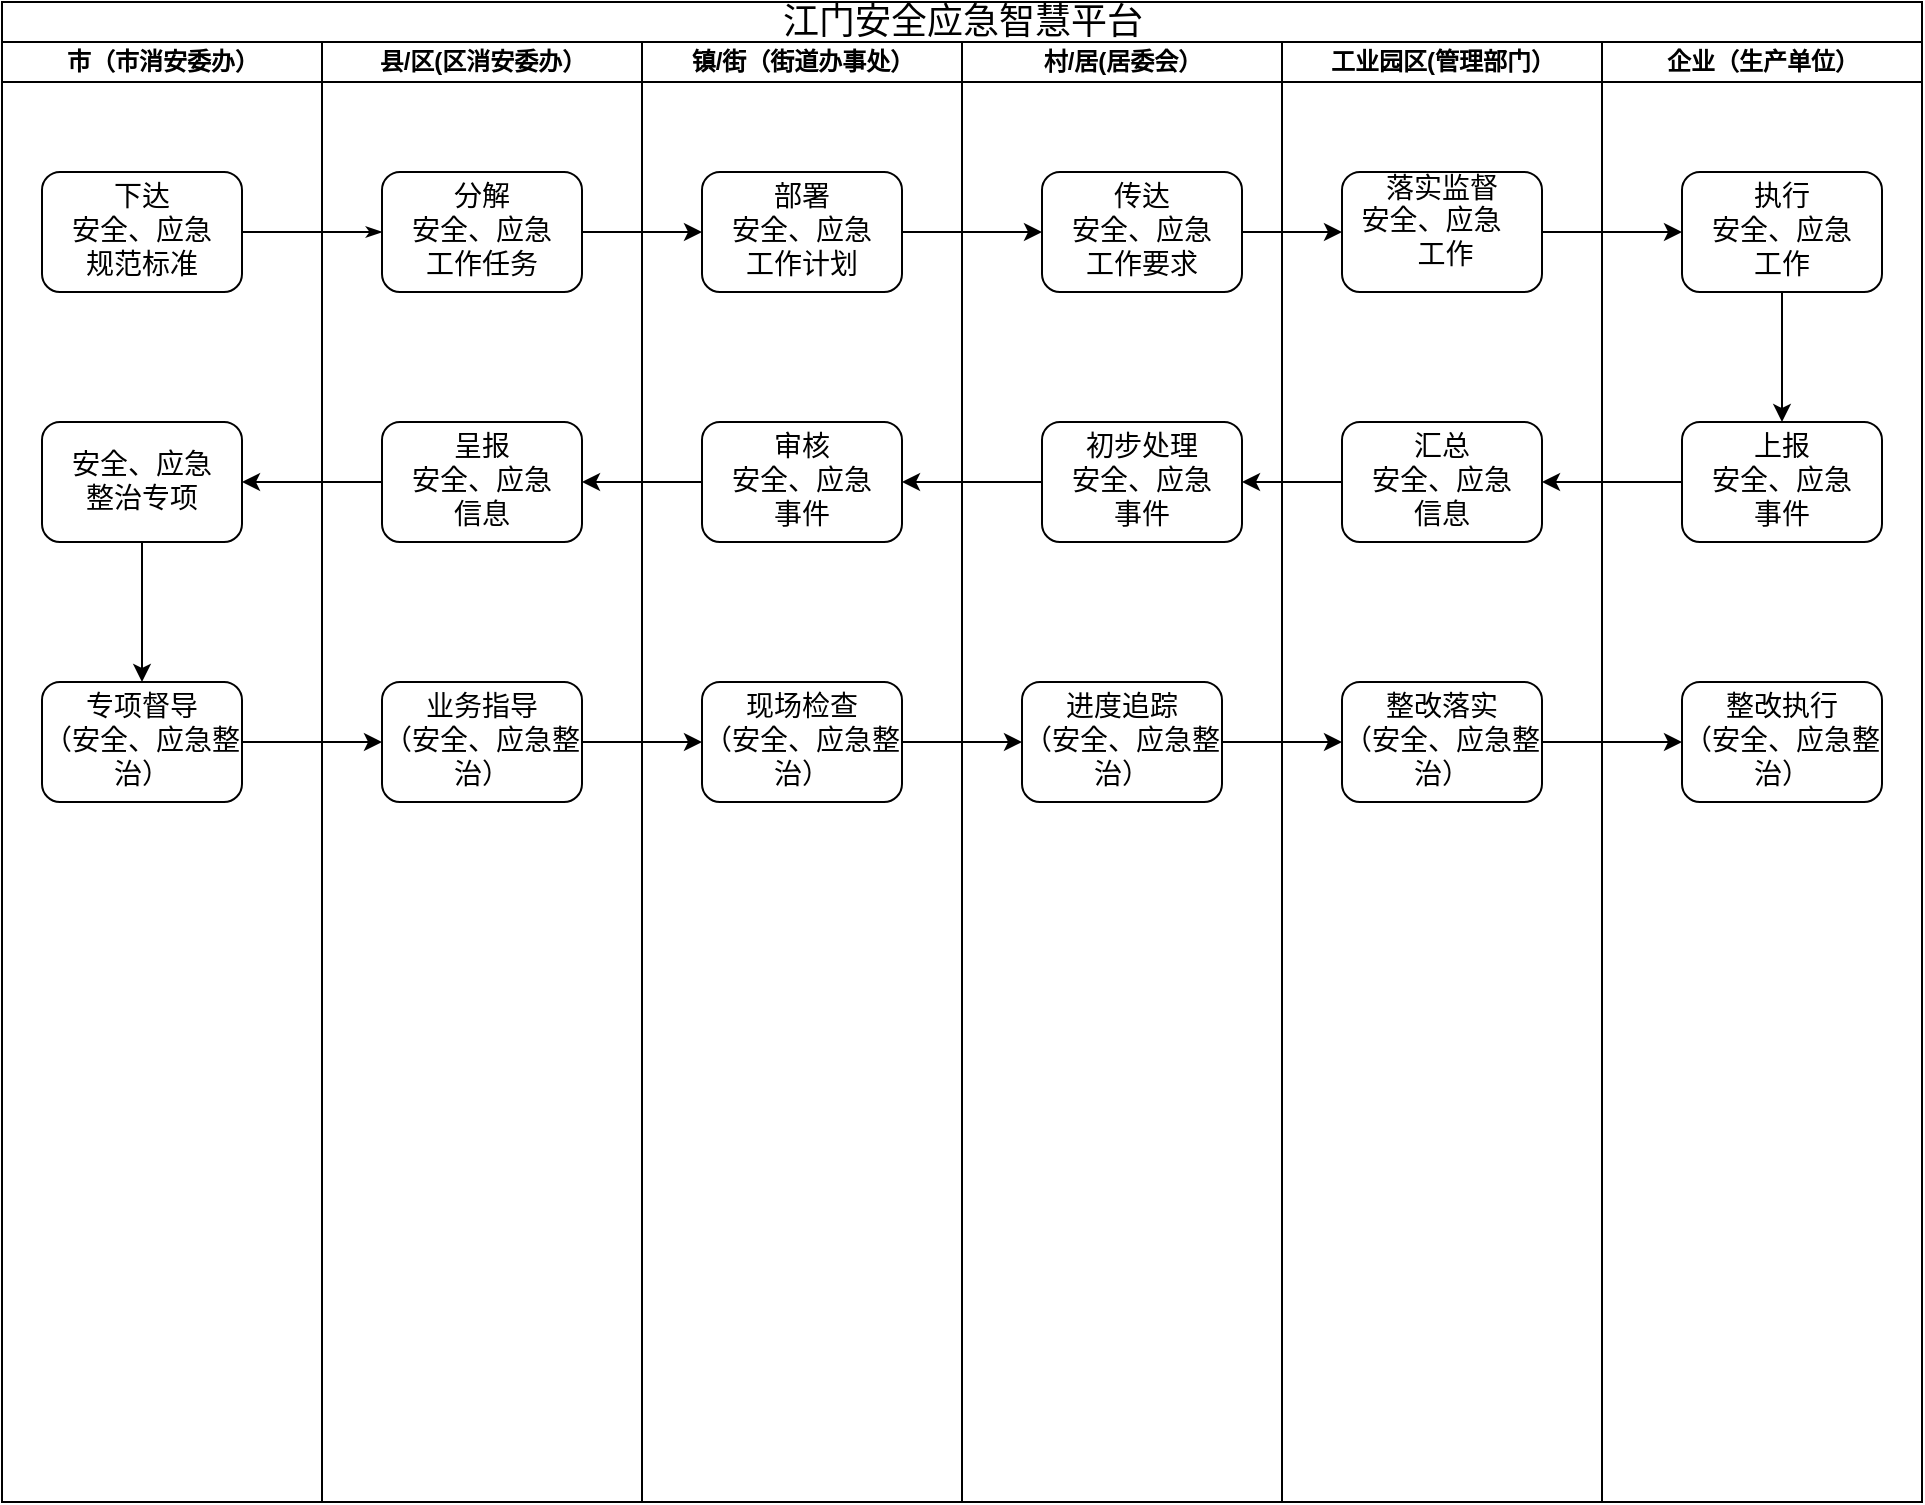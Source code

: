 <mxfile version="27.0.1">
  <diagram name="Page-1" id="74e2e168-ea6b-b213-b513-2b3c1d86103e">
    <mxGraphModel dx="1273" dy="578" grid="1" gridSize="10" guides="1" tooltips="1" connect="1" arrows="1" fold="1" page="1" pageScale="1" pageWidth="1100" pageHeight="850" background="none" math="0" shadow="0">
      <root>
        <mxCell id="0" />
        <mxCell id="1" parent="0" />
        <mxCell id="77e6c97f196da883-1" value="&lt;font face=&quot;Times New Roman&quot; style=&quot;font-size: 18px; font-weight: normal;&quot;&gt;江门安全应急智慧平台&lt;/font&gt;" style="swimlane;html=1;childLayout=stackLayout;startSize=20;rounded=0;shadow=0;labelBackgroundColor=none;strokeWidth=1;fontFamily=Verdana;fontSize=8;align=center;" parent="1" vertex="1">
          <mxGeometry x="70" y="100" width="960" height="750" as="geometry" />
        </mxCell>
        <mxCell id="77e6c97f196da883-26" style="edgeStyle=orthogonalEdgeStyle;rounded=1;html=1;labelBackgroundColor=none;startArrow=none;startFill=0;startSize=5;endArrow=classicThin;endFill=1;endSize=5;jettySize=auto;orthogonalLoop=1;strokeWidth=1;fontFamily=Verdana;fontSize=8;entryX=0;entryY=0.5;entryDx=0;entryDy=0;" parent="77e6c97f196da883-1" source="77e6c97f196da883-8" target="hTQ10OIUW5cgXEyrb2d9-1" edge="1">
          <mxGeometry relative="1" as="geometry">
            <mxPoint x="190" y="115" as="targetPoint" />
          </mxGeometry>
        </mxCell>
        <mxCell id="77e6c97f196da883-2" value="市（市消安委办）" style="swimlane;html=1;startSize=20;" parent="77e6c97f196da883-1" vertex="1">
          <mxGeometry y="20" width="160" height="730" as="geometry" />
        </mxCell>
        <mxCell id="77e6c97f196da883-8" value="&lt;font face=&quot;Times New Roman&quot; style=&quot;font-size: 14px;&quot;&gt;下达&lt;/font&gt;&lt;div&gt;&lt;font face=&quot;Times New Roman&quot; style=&quot;font-size: 14px;&quot;&gt;安全、应急&lt;/font&gt;&lt;/div&gt;&lt;div&gt;&lt;font face=&quot;Times New Roman&quot; style=&quot;font-size: 14px;&quot;&gt;规范标准&lt;/font&gt;&lt;/div&gt;" style="rounded=1;whiteSpace=wrap;html=1;shadow=0;labelBackgroundColor=none;strokeWidth=1;fontFamily=Verdana;fontSize=8;align=center;" parent="77e6c97f196da883-2" vertex="1">
          <mxGeometry x="20" y="65" width="100" height="60" as="geometry" />
        </mxCell>
        <mxCell id="hTQ10OIUW5cgXEyrb2d9-39" value="" style="edgeStyle=orthogonalEdgeStyle;rounded=0;orthogonalLoop=1;jettySize=auto;html=1;" edge="1" parent="77e6c97f196da883-2" source="hTQ10OIUW5cgXEyrb2d9-32" target="hTQ10OIUW5cgXEyrb2d9-38">
          <mxGeometry relative="1" as="geometry" />
        </mxCell>
        <mxCell id="hTQ10OIUW5cgXEyrb2d9-32" value="&lt;font face=&quot;Times New Roman&quot;&gt;&lt;span style=&quot;font-size: 14px;&quot;&gt;安全、应急&lt;/span&gt;&lt;/font&gt;&lt;div&gt;&lt;font face=&quot;Times New Roman&quot;&gt;&lt;span style=&quot;font-size: 14px;&quot;&gt;整治专项&lt;/span&gt;&lt;/font&gt;&lt;/div&gt;" style="rounded=1;whiteSpace=wrap;html=1;shadow=0;labelBackgroundColor=none;strokeWidth=1;fontFamily=Verdana;fontSize=8;align=center;" vertex="1" parent="77e6c97f196da883-2">
          <mxGeometry x="20" y="190" width="100" height="60" as="geometry" />
        </mxCell>
        <mxCell id="hTQ10OIUW5cgXEyrb2d9-38" value="&lt;font face=&quot;Times New Roman&quot;&gt;&lt;span style=&quot;font-size: 14px;&quot;&gt;专项督导&lt;br&gt;（安全、应急整治）&lt;/span&gt;&lt;/font&gt;" style="rounded=1;whiteSpace=wrap;html=1;shadow=0;labelBackgroundColor=none;strokeWidth=1;fontFamily=Verdana;fontSize=8;align=center;" vertex="1" parent="77e6c97f196da883-2">
          <mxGeometry x="20" y="320" width="100" height="60" as="geometry" />
        </mxCell>
        <mxCell id="77e6c97f196da883-3" value="县/区(区消安委办）" style="swimlane;html=1;startSize=20;" parent="77e6c97f196da883-1" vertex="1">
          <mxGeometry x="160" y="20" width="160" height="730" as="geometry">
            <mxRectangle x="160" y="20" width="40" height="730" as="alternateBounds" />
          </mxGeometry>
        </mxCell>
        <mxCell id="hTQ10OIUW5cgXEyrb2d9-1" value="&lt;font face=&quot;Times New Roman&quot;&gt;&lt;span style=&quot;font-size: 14px;&quot;&gt;分解&lt;/span&gt;&lt;/font&gt;&lt;div&gt;&lt;font face=&quot;Times New Roman&quot;&gt;&lt;span style=&quot;font-size: 14px;&quot;&gt;安全、应急&lt;/span&gt;&lt;/font&gt;&lt;/div&gt;&lt;div&gt;&lt;font face=&quot;Times New Roman&quot;&gt;&lt;span style=&quot;font-size: 14px;&quot;&gt;工作任务&lt;/span&gt;&lt;/font&gt;&lt;/div&gt;" style="rounded=1;whiteSpace=wrap;html=1;shadow=0;labelBackgroundColor=none;strokeWidth=1;fontFamily=Verdana;fontSize=8;align=center;" vertex="1" parent="77e6c97f196da883-3">
          <mxGeometry x="30" y="65" width="100" height="60" as="geometry" />
        </mxCell>
        <mxCell id="hTQ10OIUW5cgXEyrb2d9-29" value="&lt;font face=&quot;Times New Roman&quot;&gt;&lt;span style=&quot;font-size: 14px;&quot;&gt;呈报&lt;/span&gt;&lt;/font&gt;&lt;br&gt;&lt;div&gt;&lt;font face=&quot;Times New Roman&quot;&gt;&lt;span style=&quot;font-size: 14px;&quot;&gt;安全、应急&lt;/span&gt;&lt;/font&gt;&lt;/div&gt;&lt;div&gt;&lt;font face=&quot;Times New Roman&quot;&gt;&lt;span style=&quot;font-size: 14px;&quot;&gt;信息&lt;/span&gt;&lt;/font&gt;&lt;/div&gt;" style="rounded=1;whiteSpace=wrap;html=1;shadow=0;labelBackgroundColor=none;strokeWidth=1;fontFamily=Verdana;fontSize=8;align=center;" vertex="1" parent="77e6c97f196da883-3">
          <mxGeometry x="30" y="190" width="100" height="60" as="geometry" />
        </mxCell>
        <mxCell id="hTQ10OIUW5cgXEyrb2d9-40" value="&lt;font face=&quot;Times New Roman&quot;&gt;&lt;span style=&quot;font-size: 14px;&quot;&gt;业务指导&lt;br&gt;（安全、应急整治）&lt;/span&gt;&lt;/font&gt;" style="rounded=1;whiteSpace=wrap;html=1;shadow=0;labelBackgroundColor=none;strokeWidth=1;fontFamily=Verdana;fontSize=8;align=center;" vertex="1" parent="77e6c97f196da883-3">
          <mxGeometry x="30" y="320" width="100" height="60" as="geometry" />
        </mxCell>
        <mxCell id="77e6c97f196da883-4" value="镇/街（街道办事处）" style="swimlane;html=1;startSize=20;" parent="77e6c97f196da883-1" vertex="1">
          <mxGeometry x="320" y="20" width="160" height="730" as="geometry" />
        </mxCell>
        <mxCell id="hTQ10OIUW5cgXEyrb2d9-3" value="&lt;font face=&quot;Times New Roman&quot;&gt;&lt;span style=&quot;font-size: 14px;&quot;&gt;部署&lt;/span&gt;&lt;/font&gt;&lt;br&gt;&lt;div&gt;&lt;font face=&quot;Times New Roman&quot;&gt;&lt;span style=&quot;font-size: 14px;&quot;&gt;安全、应急&lt;/span&gt;&lt;/font&gt;&lt;/div&gt;&lt;div&gt;&lt;font face=&quot;Times New Roman&quot;&gt;&lt;span style=&quot;font-size: 14px;&quot;&gt;工作计划&lt;/span&gt;&lt;/font&gt;&lt;/div&gt;" style="rounded=1;whiteSpace=wrap;html=1;shadow=0;labelBackgroundColor=none;strokeWidth=1;fontFamily=Verdana;fontSize=8;align=center;" vertex="1" parent="77e6c97f196da883-4">
          <mxGeometry x="30" y="65" width="100" height="60" as="geometry" />
        </mxCell>
        <mxCell id="hTQ10OIUW5cgXEyrb2d9-17" value="&lt;font face=&quot;Times New Roman&quot;&gt;&lt;span style=&quot;font-size: 14px;&quot;&gt;审核&lt;/span&gt;&lt;/font&gt;&lt;br&gt;&lt;div&gt;&lt;font face=&quot;Times New Roman&quot;&gt;&lt;span style=&quot;font-size: 14px;&quot;&gt;安全、应急&lt;/span&gt;&lt;/font&gt;&lt;/div&gt;&lt;div&gt;&lt;font face=&quot;Times New Roman&quot;&gt;&lt;span style=&quot;font-size: 14px;&quot;&gt;事件&lt;/span&gt;&lt;/font&gt;&lt;/div&gt;" style="rounded=1;whiteSpace=wrap;html=1;shadow=0;labelBackgroundColor=none;strokeWidth=1;fontFamily=Verdana;fontSize=8;align=center;" vertex="1" parent="77e6c97f196da883-4">
          <mxGeometry x="30" y="190" width="100" height="60" as="geometry" />
        </mxCell>
        <mxCell id="hTQ10OIUW5cgXEyrb2d9-42" value="&lt;font face=&quot;Times New Roman&quot;&gt;&lt;span style=&quot;font-size: 14px;&quot;&gt;现场检查&lt;br&gt;（安全、应急整治）&lt;/span&gt;&lt;/font&gt;" style="rounded=1;whiteSpace=wrap;html=1;shadow=0;labelBackgroundColor=none;strokeWidth=1;fontFamily=Verdana;fontSize=8;align=center;" vertex="1" parent="77e6c97f196da883-4">
          <mxGeometry x="30" y="320" width="100" height="60" as="geometry" />
        </mxCell>
        <mxCell id="77e6c97f196da883-5" value="村/居(居委会）" style="swimlane;html=1;startSize=20;" parent="77e6c97f196da883-1" vertex="1">
          <mxGeometry x="480" y="20" width="160" height="730" as="geometry" />
        </mxCell>
        <mxCell id="hTQ10OIUW5cgXEyrb2d9-5" value="&lt;font face=&quot;Times New Roman&quot;&gt;&lt;span style=&quot;font-size: 14px;&quot;&gt;传达&lt;/span&gt;&lt;/font&gt;&lt;br&gt;&lt;div&gt;&lt;font face=&quot;Times New Roman&quot;&gt;&lt;span style=&quot;font-size: 14px;&quot;&gt;安全、应急&lt;/span&gt;&lt;/font&gt;&lt;/div&gt;&lt;div&gt;&lt;font face=&quot;Times New Roman&quot;&gt;&lt;span style=&quot;font-size: 14px;&quot;&gt;工作要求&lt;/span&gt;&lt;/font&gt;&lt;/div&gt;" style="rounded=1;whiteSpace=wrap;html=1;shadow=0;labelBackgroundColor=none;strokeWidth=1;fontFamily=Verdana;fontSize=8;align=center;" vertex="1" parent="77e6c97f196da883-5">
          <mxGeometry x="40" y="65" width="100" height="60" as="geometry" />
        </mxCell>
        <mxCell id="hTQ10OIUW5cgXEyrb2d9-15" value="&lt;font face=&quot;Times New Roman&quot;&gt;&lt;span style=&quot;font-size: 14px;&quot;&gt;初步处理&lt;/span&gt;&lt;/font&gt;&lt;br&gt;&lt;div&gt;&lt;font face=&quot;Times New Roman&quot;&gt;&lt;span style=&quot;font-size: 14px;&quot;&gt;安全、应急&lt;/span&gt;&lt;/font&gt;&lt;/div&gt;&lt;div&gt;&lt;font face=&quot;Times New Roman&quot;&gt;&lt;span style=&quot;font-size: 14px;&quot;&gt;事件&lt;/span&gt;&lt;/font&gt;&lt;/div&gt;" style="rounded=1;whiteSpace=wrap;html=1;shadow=0;labelBackgroundColor=none;strokeWidth=1;fontFamily=Verdana;fontSize=8;align=center;" vertex="1" parent="77e6c97f196da883-5">
          <mxGeometry x="40" y="190" width="100" height="60" as="geometry" />
        </mxCell>
        <mxCell id="hTQ10OIUW5cgXEyrb2d9-43" value="&lt;font face=&quot;Times New Roman&quot;&gt;&lt;span style=&quot;font-size: 14px;&quot;&gt;进度追踪&lt;br&gt;（安全、应急整治）&lt;/span&gt;&lt;/font&gt;" style="rounded=1;whiteSpace=wrap;html=1;shadow=0;labelBackgroundColor=none;strokeWidth=1;fontFamily=Verdana;fontSize=8;align=center;" vertex="1" parent="77e6c97f196da883-5">
          <mxGeometry x="30" y="320" width="100" height="60" as="geometry" />
        </mxCell>
        <mxCell id="77e6c97f196da883-6" value="工业园区(管理部门）" style="swimlane;html=1;startSize=20;" parent="77e6c97f196da883-1" vertex="1">
          <mxGeometry x="640" y="20" width="160" height="730" as="geometry" />
        </mxCell>
        <mxCell id="hTQ10OIUW5cgXEyrb2d9-7" value="&lt;font face=&quot;Times New Roman&quot;&gt;&lt;span style=&quot;font-size: 14px;&quot;&gt;落实监督&lt;/span&gt;&lt;/font&gt;&lt;div&gt;&lt;font face=&quot;Times New Roman&quot;&gt;&lt;span style=&quot;font-size: 14px;&quot;&gt;安全、应急&amp;nbsp; &amp;nbsp; &amp;nbsp;工作&lt;/span&gt;&lt;/font&gt;&lt;br&gt;&lt;div&gt;&lt;br&gt;&lt;/div&gt;&lt;/div&gt;" style="rounded=1;whiteSpace=wrap;html=1;shadow=0;labelBackgroundColor=none;strokeWidth=1;fontFamily=Verdana;fontSize=8;align=center;" vertex="1" parent="77e6c97f196da883-6">
          <mxGeometry x="30" y="65" width="100" height="60" as="geometry" />
        </mxCell>
        <mxCell id="hTQ10OIUW5cgXEyrb2d9-13" value="&lt;font face=&quot;Times New Roman&quot;&gt;&lt;span style=&quot;font-size: 14px;&quot;&gt;汇总&lt;/span&gt;&lt;/font&gt;&lt;br&gt;&lt;div&gt;&lt;font face=&quot;Times New Roman&quot;&gt;&lt;span style=&quot;font-size: 14px;&quot;&gt;安全、应急&lt;/span&gt;&lt;/font&gt;&lt;/div&gt;&lt;div&gt;&lt;font face=&quot;Times New Roman&quot;&gt;&lt;span style=&quot;font-size: 14px;&quot;&gt;信息&lt;/span&gt;&lt;/font&gt;&lt;/div&gt;" style="rounded=1;whiteSpace=wrap;html=1;shadow=0;labelBackgroundColor=none;strokeWidth=1;fontFamily=Verdana;fontSize=8;align=center;" vertex="1" parent="77e6c97f196da883-6">
          <mxGeometry x="30" y="190" width="100" height="60" as="geometry" />
        </mxCell>
        <mxCell id="hTQ10OIUW5cgXEyrb2d9-44" value="&lt;font face=&quot;Times New Roman&quot;&gt;&lt;span style=&quot;font-size: 14px;&quot;&gt;整改落实&lt;br&gt;（安全、应急整治）&lt;/span&gt;&lt;/font&gt;" style="rounded=1;whiteSpace=wrap;html=1;shadow=0;labelBackgroundColor=none;strokeWidth=1;fontFamily=Verdana;fontSize=8;align=center;" vertex="1" parent="77e6c97f196da883-6">
          <mxGeometry x="30" y="320" width="100" height="60" as="geometry" />
        </mxCell>
        <mxCell id="77e6c97f196da883-7" value="企业（生产单位）" style="swimlane;html=1;startSize=20;" parent="77e6c97f196da883-1" vertex="1">
          <mxGeometry x="800" y="20" width="160" height="730" as="geometry" />
        </mxCell>
        <mxCell id="hTQ10OIUW5cgXEyrb2d9-12" value="" style="edgeStyle=orthogonalEdgeStyle;rounded=0;orthogonalLoop=1;jettySize=auto;html=1;" edge="1" parent="77e6c97f196da883-7" source="hTQ10OIUW5cgXEyrb2d9-9" target="hTQ10OIUW5cgXEyrb2d9-11">
          <mxGeometry relative="1" as="geometry" />
        </mxCell>
        <mxCell id="hTQ10OIUW5cgXEyrb2d9-9" value="&lt;font face=&quot;Times New Roman&quot;&gt;&lt;span style=&quot;font-size: 14px;&quot;&gt;执行&lt;/span&gt;&lt;/font&gt;&lt;br&gt;&lt;div&gt;&lt;font face=&quot;Times New Roman&quot;&gt;&lt;span style=&quot;font-size: 14px;&quot;&gt;安全、应急&lt;/span&gt;&lt;/font&gt;&lt;/div&gt;&lt;div&gt;&lt;font face=&quot;Times New Roman&quot;&gt;&lt;span style=&quot;font-size: 14px;&quot;&gt;工作&lt;/span&gt;&lt;/font&gt;&lt;/div&gt;" style="rounded=1;whiteSpace=wrap;html=1;shadow=0;labelBackgroundColor=none;strokeWidth=1;fontFamily=Verdana;fontSize=8;align=center;" vertex="1" parent="77e6c97f196da883-7">
          <mxGeometry x="40" y="65" width="100" height="60" as="geometry" />
        </mxCell>
        <mxCell id="hTQ10OIUW5cgXEyrb2d9-11" value="&lt;font face=&quot;Times New Roman&quot;&gt;&lt;span style=&quot;font-size: 14px;&quot;&gt;上报&lt;/span&gt;&lt;/font&gt;&lt;br&gt;&lt;div&gt;&lt;font face=&quot;Times New Roman&quot;&gt;&lt;span style=&quot;font-size: 14px;&quot;&gt;安全、应急&lt;/span&gt;&lt;/font&gt;&lt;/div&gt;&lt;div&gt;&lt;font face=&quot;Times New Roman&quot;&gt;&lt;span style=&quot;font-size: 14px;&quot;&gt;事件&lt;/span&gt;&lt;/font&gt;&lt;/div&gt;" style="rounded=1;whiteSpace=wrap;html=1;shadow=0;labelBackgroundColor=none;strokeWidth=1;fontFamily=Verdana;fontSize=8;align=center;" vertex="1" parent="77e6c97f196da883-7">
          <mxGeometry x="40" y="190" width="100" height="60" as="geometry" />
        </mxCell>
        <mxCell id="hTQ10OIUW5cgXEyrb2d9-45" value="&lt;font face=&quot;Times New Roman&quot;&gt;&lt;span style=&quot;font-size: 14px;&quot;&gt;整改执行&lt;/span&gt;&lt;/font&gt;&lt;div&gt;&lt;font face=&quot;Times New Roman&quot;&gt;&lt;span style=&quot;font-size: 14px;&quot;&gt;（安全、应急整治）&lt;/span&gt;&lt;/font&gt;&lt;/div&gt;" style="rounded=1;whiteSpace=wrap;html=1;shadow=0;labelBackgroundColor=none;strokeWidth=1;fontFamily=Verdana;fontSize=8;align=center;" vertex="1" parent="77e6c97f196da883-7">
          <mxGeometry x="40" y="320" width="100" height="60" as="geometry" />
        </mxCell>
        <mxCell id="hTQ10OIUW5cgXEyrb2d9-4" value="" style="edgeStyle=orthogonalEdgeStyle;rounded=0;orthogonalLoop=1;jettySize=auto;html=1;" edge="1" parent="77e6c97f196da883-1" source="hTQ10OIUW5cgXEyrb2d9-1" target="hTQ10OIUW5cgXEyrb2d9-3">
          <mxGeometry relative="1" as="geometry" />
        </mxCell>
        <mxCell id="hTQ10OIUW5cgXEyrb2d9-6" value="" style="edgeStyle=orthogonalEdgeStyle;rounded=0;orthogonalLoop=1;jettySize=auto;html=1;" edge="1" parent="77e6c97f196da883-1" source="hTQ10OIUW5cgXEyrb2d9-3" target="hTQ10OIUW5cgXEyrb2d9-5">
          <mxGeometry relative="1" as="geometry" />
        </mxCell>
        <mxCell id="hTQ10OIUW5cgXEyrb2d9-8" value="" style="edgeStyle=orthogonalEdgeStyle;rounded=0;orthogonalLoop=1;jettySize=auto;html=1;" edge="1" parent="77e6c97f196da883-1" source="hTQ10OIUW5cgXEyrb2d9-5" target="hTQ10OIUW5cgXEyrb2d9-7">
          <mxGeometry relative="1" as="geometry" />
        </mxCell>
        <mxCell id="hTQ10OIUW5cgXEyrb2d9-10" value="" style="edgeStyle=orthogonalEdgeStyle;rounded=0;orthogonalLoop=1;jettySize=auto;html=1;" edge="1" parent="77e6c97f196da883-1" source="hTQ10OIUW5cgXEyrb2d9-7" target="hTQ10OIUW5cgXEyrb2d9-9">
          <mxGeometry relative="1" as="geometry" />
        </mxCell>
        <mxCell id="hTQ10OIUW5cgXEyrb2d9-14" value="" style="edgeStyle=orthogonalEdgeStyle;rounded=0;orthogonalLoop=1;jettySize=auto;html=1;" edge="1" parent="77e6c97f196da883-1" source="hTQ10OIUW5cgXEyrb2d9-11" target="hTQ10OIUW5cgXEyrb2d9-13">
          <mxGeometry relative="1" as="geometry" />
        </mxCell>
        <mxCell id="hTQ10OIUW5cgXEyrb2d9-16" value="" style="edgeStyle=orthogonalEdgeStyle;rounded=0;orthogonalLoop=1;jettySize=auto;html=1;" edge="1" parent="77e6c97f196da883-1" source="hTQ10OIUW5cgXEyrb2d9-13" target="hTQ10OIUW5cgXEyrb2d9-15">
          <mxGeometry relative="1" as="geometry" />
        </mxCell>
        <mxCell id="hTQ10OIUW5cgXEyrb2d9-24" value="" style="edgeStyle=orthogonalEdgeStyle;rounded=0;orthogonalLoop=1;jettySize=auto;html=1;" edge="1" parent="77e6c97f196da883-1" source="hTQ10OIUW5cgXEyrb2d9-15" target="hTQ10OIUW5cgXEyrb2d9-17">
          <mxGeometry relative="1" as="geometry" />
        </mxCell>
        <mxCell id="hTQ10OIUW5cgXEyrb2d9-33" value="" style="edgeStyle=orthogonalEdgeStyle;rounded=0;orthogonalLoop=1;jettySize=auto;html=1;" edge="1" parent="77e6c97f196da883-1" source="hTQ10OIUW5cgXEyrb2d9-17" target="hTQ10OIUW5cgXEyrb2d9-29">
          <mxGeometry relative="1" as="geometry" />
        </mxCell>
        <mxCell id="hTQ10OIUW5cgXEyrb2d9-34" value="" style="edgeStyle=orthogonalEdgeStyle;rounded=0;orthogonalLoop=1;jettySize=auto;html=1;" edge="1" parent="77e6c97f196da883-1" source="hTQ10OIUW5cgXEyrb2d9-29" target="hTQ10OIUW5cgXEyrb2d9-32">
          <mxGeometry relative="1" as="geometry" />
        </mxCell>
        <mxCell id="hTQ10OIUW5cgXEyrb2d9-41" value="" style="edgeStyle=orthogonalEdgeStyle;rounded=0;orthogonalLoop=1;jettySize=auto;html=1;" edge="1" parent="77e6c97f196da883-1" source="hTQ10OIUW5cgXEyrb2d9-38" target="hTQ10OIUW5cgXEyrb2d9-40">
          <mxGeometry relative="1" as="geometry" />
        </mxCell>
        <mxCell id="hTQ10OIUW5cgXEyrb2d9-48" value="" style="edgeStyle=orthogonalEdgeStyle;rounded=0;orthogonalLoop=1;jettySize=auto;html=1;" edge="1" parent="77e6c97f196da883-1" source="hTQ10OIUW5cgXEyrb2d9-40" target="hTQ10OIUW5cgXEyrb2d9-42">
          <mxGeometry relative="1" as="geometry" />
        </mxCell>
        <mxCell id="hTQ10OIUW5cgXEyrb2d9-49" value="" style="edgeStyle=orthogonalEdgeStyle;rounded=0;orthogonalLoop=1;jettySize=auto;html=1;" edge="1" parent="77e6c97f196da883-1" source="hTQ10OIUW5cgXEyrb2d9-42" target="hTQ10OIUW5cgXEyrb2d9-43">
          <mxGeometry relative="1" as="geometry" />
        </mxCell>
        <mxCell id="hTQ10OIUW5cgXEyrb2d9-50" value="" style="edgeStyle=orthogonalEdgeStyle;rounded=0;orthogonalLoop=1;jettySize=auto;html=1;" edge="1" parent="77e6c97f196da883-1" source="hTQ10OIUW5cgXEyrb2d9-43" target="hTQ10OIUW5cgXEyrb2d9-44">
          <mxGeometry relative="1" as="geometry" />
        </mxCell>
        <mxCell id="hTQ10OIUW5cgXEyrb2d9-51" value="" style="edgeStyle=orthogonalEdgeStyle;rounded=0;orthogonalLoop=1;jettySize=auto;html=1;" edge="1" parent="77e6c97f196da883-1" source="hTQ10OIUW5cgXEyrb2d9-44" target="hTQ10OIUW5cgXEyrb2d9-45">
          <mxGeometry relative="1" as="geometry" />
        </mxCell>
      </root>
    </mxGraphModel>
  </diagram>
</mxfile>
